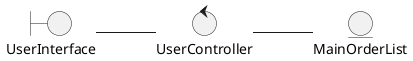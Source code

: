 @startuml
''' 省略底部

left to right direction

	boundary UserInterface 
	control UserController 
	entity MainOrderList

	UserInterface -- UserController
	UserController -- MainOrderList

@enduml